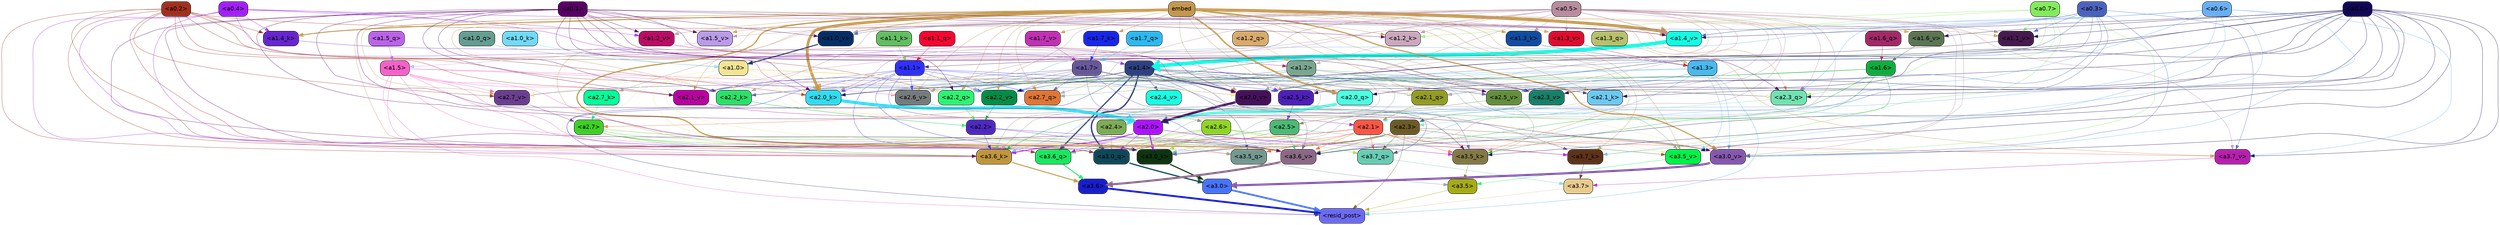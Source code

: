 strict digraph "" {
	graph [bgcolor=transparent,
		layout=dot,
		overlap=false,
		splines=true
	];
	"<a3.7>"	[color=black,
		fillcolor="#e8cb8f",
		fontname=Helvetica,
		shape=box,
		style="filled, rounded"];
	"<resid_post>"	[color=black,
		fillcolor="#6c6af2",
		fontname=Helvetica,
		shape=box,
		style="filled, rounded"];
	"<a3.7>" -> "<resid_post>"	[color="#e8cb8f",
		penwidth=0.6239100098609924];
	"<a3.6>"	[color=black,
		fillcolor="#181dce",
		fontname=Helvetica,
		shape=box,
		style="filled, rounded"];
	"<a3.6>" -> "<resid_post>"	[color="#181dce",
		penwidth=4.569062113761902];
	"<a3.5>"	[color=black,
		fillcolor="#a6ab15",
		fontname=Helvetica,
		shape=box,
		style="filled, rounded"];
	"<a3.5>" -> "<resid_post>"	[color="#a6ab15",
		penwidth=0.6];
	"<a3.0>"	[color=black,
		fillcolor="#4873fb",
		fontname=Helvetica,
		shape=box,
		style="filled, rounded"];
	"<a3.0>" -> "<resid_post>"	[color="#4873fb",
		penwidth=4.283544182777405];
	"<a2.3>"	[color=black,
		fillcolor="#6c5b27",
		fontname=Helvetica,
		shape=box,
		style="filled, rounded"];
	"<a2.3>" -> "<resid_post>"	[color="#6c5b27",
		penwidth=0.6];
	"<a3.7_q>"	[color=black,
		fillcolor="#68ccb3",
		fontname=Helvetica,
		shape=box,
		style="filled, rounded"];
	"<a2.3>" -> "<a3.7_q>"	[color="#6c5b27",
		penwidth=0.6];
	"<a3.6_q>"	[color=black,
		fillcolor="#1be65f",
		fontname=Helvetica,
		shape=box,
		style="filled, rounded"];
	"<a2.3>" -> "<a3.6_q>"	[color="#6c5b27",
		penwidth=0.6];
	"<a3.5_q>"	[color=black,
		fillcolor="#74988f",
		fontname=Helvetica,
		shape=box,
		style="filled, rounded"];
	"<a2.3>" -> "<a3.5_q>"	[color="#6c5b27",
		penwidth=0.6];
	"<a3.0_q>"	[color=black,
		fillcolor="#0e4858",
		fontname=Helvetica,
		shape=box,
		style="filled, rounded"];
	"<a2.3>" -> "<a3.0_q>"	[color="#6c5b27",
		penwidth=0.6];
	"<a3.0_k>"	[color=black,
		fillcolor="#0e3411",
		fontname=Helvetica,
		shape=box,
		style="filled, rounded"];
	"<a2.3>" -> "<a3.0_k>"	[color="#6c5b27",
		penwidth=0.6];
	"<a3.6_v>"	[color=black,
		fillcolor="#8b6886",
		fontname=Helvetica,
		shape=box,
		style="filled, rounded"];
	"<a2.3>" -> "<a3.6_v>"	[color="#6c5b27",
		penwidth=0.6];
	"<a3.5_v>"	[color=black,
		fillcolor="#02f048",
		fontname=Helvetica,
		shape=box,
		style="filled, rounded"];
	"<a2.3>" -> "<a3.5_v>"	[color="#6c5b27",
		penwidth=0.6];
	"<a3.0_v>"	[color=black,
		fillcolor="#8558ae",
		fontname=Helvetica,
		shape=box,
		style="filled, rounded"];
	"<a2.3>" -> "<a3.0_v>"	[color="#6c5b27",
		penwidth=0.6];
	"<a1.5>"	[color=black,
		fillcolor="#f560c9",
		fontname=Helvetica,
		shape=box,
		style="filled, rounded"];
	"<a1.5>" -> "<resid_post>"	[color="#f560c9",
		penwidth=0.6];
	"<a1.5>" -> "<a3.6_q>"	[color="#f560c9",
		penwidth=0.6];
	"<a1.5>" -> "<a3.5_q>"	[color="#f560c9",
		penwidth=0.6];
	"<a1.5>" -> "<a3.0_q>"	[color="#f560c9",
		penwidth=0.6];
	"<a3.6_k>"	[color=black,
		fillcolor="#bf963d",
		fontname=Helvetica,
		shape=box,
		style="filled, rounded"];
	"<a1.5>" -> "<a3.6_k>"	[color="#f560c9",
		penwidth=0.6];
	"<a1.5>" -> "<a3.0_k>"	[color="#f560c9",
		penwidth=0.6];
	"<a2.2_q>"	[color=black,
		fillcolor="#2ef273",
		fontname=Helvetica,
		shape=box,
		style="filled, rounded"];
	"<a1.5>" -> "<a2.2_q>"	[color="#f560c9",
		penwidth=0.6];
	"<a2.7_v>"	[color=black,
		fillcolor="#6b3d90",
		fontname=Helvetica,
		shape=box,
		style="filled, rounded"];
	"<a1.5>" -> "<a2.7_v>"	[color="#f560c9",
		penwidth=0.6];
	"<a2.6_v>"	[color=black,
		fillcolor="#757b7d",
		fontname=Helvetica,
		shape=box,
		style="filled, rounded"];
	"<a1.5>" -> "<a2.6_v>"	[color="#f560c9",
		penwidth=0.6];
	"<a2.1_v>"	[color=black,
		fillcolor="#b901a1",
		fontname=Helvetica,
		shape=box,
		style="filled, rounded"];
	"<a1.5>" -> "<a2.1_v>"	[color="#f560c9",
		penwidth=0.6];
	"<a1.4>"	[color=black,
		fillcolor="#2d407f",
		fontname=Helvetica,
		shape=box,
		style="filled, rounded"];
	"<a1.4>" -> "<resid_post>"	[color="#2d407f",
		penwidth=0.6];
	"<a1.4>" -> "<a3.7_q>"	[color="#2d407f",
		penwidth=0.6];
	"<a1.4>" -> "<a3.6_q>"	[color="#2d407f",
		penwidth=2.7536282539367676];
	"<a1.4>" -> "<a3.5_q>"	[color="#2d407f",
		penwidth=0.6];
	"<a1.4>" -> "<a3.0_q>"	[color="#2d407f",
		penwidth=3.3369133472442627];
	"<a2.3_q>"	[color=black,
		fillcolor="#72e2b1",
		fontname=Helvetica,
		shape=box,
		style="filled, rounded"];
	"<a1.4>" -> "<a2.3_q>"	[color="#2d407f",
		penwidth=0.6];
	"<a1.4>" -> "<a2.2_q>"	[color="#2d407f",
		penwidth=0.6];
	"<a2.1_q>"	[color=black,
		fillcolor="#939c22",
		fontname=Helvetica,
		shape=box,
		style="filled, rounded"];
	"<a1.4>" -> "<a2.1_q>"	[color="#2d407f",
		penwidth=0.6];
	"<a2.0_q>"	[color=black,
		fillcolor="#4dffe2",
		fontname=Helvetica,
		shape=box,
		style="filled, rounded"];
	"<a1.4>" -> "<a2.0_q>"	[color="#2d407f",
		penwidth=0.6];
	"<a2.1_k>"	[color=black,
		fillcolor="#6dc8ef",
		fontname=Helvetica,
		shape=box,
		style="filled, rounded"];
	"<a1.4>" -> "<a2.1_k>"	[color="#2d407f",
		penwidth=0.6];
	"<a1.4>" -> "<a2.7_v>"	[color="#2d407f",
		penwidth=0.6];
	"<a1.4>" -> "<a2.6_v>"	[color="#2d407f",
		penwidth=0.6];
	"<a2.5_v>"	[color=black,
		fillcolor="#638f3d",
		fontname=Helvetica,
		shape=box,
		style="filled, rounded"];
	"<a1.4>" -> "<a2.5_v>"	[color="#2d407f",
		penwidth=0.6];
	"<a2.4_v>"	[color=black,
		fillcolor="#18ffe4",
		fontname=Helvetica,
		shape=box,
		style="filled, rounded"];
	"<a1.4>" -> "<a2.4_v>"	[color="#2d407f",
		penwidth=0.6];
	"<a1.4>" -> "<a2.1_v>"	[color="#2d407f",
		penwidth=0.6];
	"<a2.0_v>"	[color=black,
		fillcolor="#451159",
		fontname=Helvetica,
		shape=box,
		style="filled, rounded"];
	"<a1.4>" -> "<a2.0_v>"	[color="#2d407f",
		penwidth=2.2818827629089355];
	"<a1.3>"	[color=black,
		fillcolor="#4ab9ed",
		fontname=Helvetica,
		shape=box,
		style="filled, rounded"];
	"<a1.3>" -> "<resid_post>"	[color="#4ab9ed",
		penwidth=0.6];
	"<a1.3>" -> "<a3.6_v>"	[color="#4ab9ed",
		penwidth=0.6];
	"<a1.3>" -> "<a3.5_v>"	[color="#4ab9ed",
		penwidth=0.6];
	"<a1.3>" -> "<a3.0_v>"	[color="#4ab9ed",
		penwidth=0.6];
	"<a1.3>" -> "<a2.2_q>"	[color="#4ab9ed",
		penwidth=0.6];
	"<a1.3>" -> "<a2.1_q>"	[color="#4ab9ed",
		penwidth=0.6];
	"<a2.2_k>"	[color=black,
		fillcolor="#2be068",
		fontname=Helvetica,
		shape=box,
		style="filled, rounded"];
	"<a1.3>" -> "<a2.2_k>"	[color="#4ab9ed",
		penwidth=0.6];
	"<a1.3>" -> "<a2.5_v>"	[color="#4ab9ed",
		penwidth=0.6];
	"<a3.7_q>" -> "<a3.7>"	[color="#68ccb3",
		penwidth=0.6];
	"<a3.6_q>" -> "<a3.6>"	[color="#1be65f",
		penwidth=2.0344843566417694];
	"<a3.5_q>" -> "<a3.5>"	[color="#74988f",
		penwidth=0.6];
	"<a3.0_q>" -> "<a3.0>"	[color="#0e4858",
		penwidth=2.863015294075012];
	"<a3.7_k>"	[color=black,
		fillcolor="#5d331a",
		fontname=Helvetica,
		shape=box,
		style="filled, rounded"];
	"<a3.7_k>" -> "<a3.7>"	[color="#5d331a",
		penwidth=0.6];
	"<a3.6_k>" -> "<a3.6>"	[color="#bf963d",
		penwidth=2.1770318150520325];
	"<a3.5_k>"	[color=black,
		fillcolor="#837946",
		fontname=Helvetica,
		shape=box,
		style="filled, rounded"];
	"<a3.5_k>" -> "<a3.5>"	[color="#837946",
		penwidth=0.6];
	"<a3.0_k>" -> "<a3.0>"	[color="#0e3411",
		penwidth=2.6323853135108948];
	"<a3.7_v>"	[color=black,
		fillcolor="#b71fae",
		fontname=Helvetica,
		shape=box,
		style="filled, rounded"];
	"<a3.7_v>" -> "<a3.7>"	[color="#b71fae",
		penwidth=0.6];
	"<a3.6_v>" -> "<a3.6>"	[color="#8b6886",
		penwidth=4.972373723983765];
	"<a3.5_v>" -> "<a3.5>"	[color="#02f048",
		penwidth=0.6];
	"<a3.0_v>" -> "<a3.0>"	[color="#8558ae",
		penwidth=5.1638524532318115];
	"<a2.6>"	[color=black,
		fillcolor="#90d427",
		fontname=Helvetica,
		shape=box,
		style="filled, rounded"];
	"<a2.6>" -> "<a3.7_q>"	[color="#90d427",
		penwidth=0.6];
	"<a2.6>" -> "<a3.6_q>"	[color="#90d427",
		penwidth=0.6];
	"<a2.6>" -> "<a3.0_q>"	[color="#90d427",
		penwidth=0.6];
	"<a2.6>" -> "<a3.7_k>"	[color="#90d427",
		penwidth=0.6];
	"<a2.6>" -> "<a3.6_k>"	[color="#90d427",
		penwidth=0.6];
	"<a2.6>" -> "<a3.5_k>"	[color="#90d427",
		penwidth=0.6];
	"<a2.6>" -> "<a3.0_k>"	[color="#90d427",
		penwidth=0.6];
	"<a2.1>"	[color=black,
		fillcolor="#f65746",
		fontname=Helvetica,
		shape=box,
		style="filled, rounded"];
	"<a2.1>" -> "<a3.7_q>"	[color="#f65746",
		penwidth=0.6];
	"<a2.1>" -> "<a3.6_q>"	[color="#f65746",
		penwidth=0.6];
	"<a2.1>" -> "<a3.5_q>"	[color="#f65746",
		penwidth=0.6];
	"<a2.1>" -> "<a3.0_q>"	[color="#f65746",
		penwidth=0.6];
	"<a2.1>" -> "<a3.7_k>"	[color="#f65746",
		penwidth=0.6];
	"<a2.1>" -> "<a3.6_k>"	[color="#f65746",
		penwidth=0.6];
	"<a2.1>" -> "<a3.5_k>"	[color="#f65746",
		penwidth=0.6];
	"<a2.1>" -> "<a3.0_k>"	[color="#f65746",
		penwidth=0.6];
	"<a2.1>" -> "<a3.7_v>"	[color="#f65746",
		penwidth=0.6];
	"<a2.1>" -> "<a3.6_v>"	[color="#f65746",
		penwidth=0.6];
	"<a2.1>" -> "<a3.0_v>"	[color="#f65746",
		penwidth=0.6];
	"<a2.7>"	[color=black,
		fillcolor="#40ce27",
		fontname=Helvetica,
		shape=box,
		style="filled, rounded"];
	"<a2.7>" -> "<a3.6_q>"	[color="#40ce27",
		penwidth=0.6];
	"<a2.7>" -> "<a3.0_q>"	[color="#40ce27",
		penwidth=0.6];
	"<a2.7>" -> "<a3.6_k>"	[color="#40ce27",
		penwidth=0.6];
	"<a2.7>" -> "<a3.0_k>"	[color="#40ce27",
		penwidth=0.6];
	"<a2.7>" -> "<a3.6_v>"	[color="#40ce27",
		penwidth=0.6];
	"<a2.5>"	[color=black,
		fillcolor="#4cb975",
		fontname=Helvetica,
		shape=box,
		style="filled, rounded"];
	"<a2.5>" -> "<a3.6_q>"	[color="#4cb975",
		penwidth=0.6];
	"<a2.5>" -> "<a3.0_q>"	[color="#4cb975",
		penwidth=0.6];
	"<a2.5>" -> "<a3.0_k>"	[color="#4cb975",
		penwidth=0.6];
	"<a2.5>" -> "<a3.6_v>"	[color="#4cb975",
		penwidth=0.6];
	"<a2.5>" -> "<a3.0_v>"	[color="#4cb975",
		penwidth=0.6];
	"<a2.0>"	[color=black,
		fillcolor="#ad13fe",
		fontname=Helvetica,
		shape=box,
		style="filled, rounded"];
	"<a2.0>" -> "<a3.6_q>"	[color="#ad13fe",
		penwidth=0.6];
	"<a2.0>" -> "<a3.0_q>"	[color="#ad13fe",
		penwidth=0.6];
	"<a2.0>" -> "<a3.7_k>"	[color="#ad13fe",
		penwidth=0.6];
	"<a2.0>" -> "<a3.6_k>"	[color="#ad13fe",
		penwidth=1.7047871947288513];
	"<a2.0>" -> "<a3.5_k>"	[color="#ad13fe",
		penwidth=0.6];
	"<a2.0>" -> "<a3.0_k>"	[color="#ad13fe",
		penwidth=2.239806979894638];
	"<a1.1>"	[color=black,
		fillcolor="#2f30fc",
		fontname=Helvetica,
		shape=box,
		style="filled, rounded"];
	"<a1.1>" -> "<a3.6_q>"	[color="#2f30fc",
		penwidth=0.6];
	"<a1.1>" -> "<a3.0_q>"	[color="#2f30fc",
		penwidth=0.6];
	"<a1.1>" -> "<a3.0_k>"	[color="#2f30fc",
		penwidth=0.6];
	"<a1.1>" -> "<a3.6_v>"	[color="#2f30fc",
		penwidth=0.6];
	"<a2.7_q>"	[color=black,
		fillcolor="#de7536",
		fontname=Helvetica,
		shape=box,
		style="filled, rounded"];
	"<a1.1>" -> "<a2.7_q>"	[color="#2f30fc",
		penwidth=0.6];
	"<a2.5_k>"	[color=black,
		fillcolor="#4e1eb9",
		fontname=Helvetica,
		shape=box,
		style="filled, rounded"];
	"<a1.1>" -> "<a2.5_k>"	[color="#2f30fc",
		penwidth=0.6];
	"<a2.0_k>"	[color=black,
		fillcolor="#30dcf1",
		fontname=Helvetica,
		shape=box,
		style="filled, rounded"];
	"<a1.1>" -> "<a2.0_k>"	[color="#2f30fc",
		penwidth=0.6];
	"<a1.1>" -> "<a2.6_v>"	[color="#2f30fc",
		penwidth=0.6];
	"<a2.2_v>"	[color=black,
		fillcolor="#038d47",
		fontname=Helvetica,
		shape=box,
		style="filled, rounded"];
	"<a1.1>" -> "<a2.2_v>"	[color="#2f30fc",
		penwidth=0.6];
	"<a1.1>" -> "<a2.1_v>"	[color="#2f30fc",
		penwidth=0.6];
	"<a1.1>" -> "<a2.0_v>"	[color="#2f30fc",
		penwidth=0.6];
	"<a0.4>"	[color=black,
		fillcolor="#a020f5",
		fontname=Helvetica,
		shape=box,
		style="filled, rounded"];
	"<a0.4>" -> "<a3.6_q>"	[color="#a020f5",
		penwidth=0.6];
	"<a0.4>" -> "<a3.0_q>"	[color="#a020f5",
		penwidth=0.6];
	"<a0.4>" -> "<a3.6_k>"	[color="#a020f5",
		penwidth=0.6];
	"<a0.4>" -> "<a2.5_k>"	[color="#a020f5",
		penwidth=0.6];
	"<a0.4>" -> "<a2.0_k>"	[color="#a020f5",
		penwidth=0.6];
	"<a1.4_k>"	[color=black,
		fillcolor="#6725d0",
		fontname=Helvetica,
		shape=box,
		style="filled, rounded"];
	"<a0.4>" -> "<a1.4_k>"	[color="#a020f5",
		penwidth=0.6];
	"<a1.4_v>"	[color=black,
		fillcolor="#11fde3",
		fontname=Helvetica,
		shape=box,
		style="filled, rounded"];
	"<a0.4>" -> "<a1.4_v>"	[color="#a020f5",
		penwidth=0.6];
	"<a1.2_v>"	[color=black,
		fillcolor="#ba0b65",
		fontname=Helvetica,
		shape=box,
		style="filled, rounded"];
	"<a0.4>" -> "<a1.2_v>"	[color="#a020f5",
		penwidth=0.6];
	"<a0.2>"	[color=black,
		fillcolor="#a0301e",
		fontname=Helvetica,
		shape=box,
		style="filled, rounded"];
	"<a0.2>" -> "<a3.6_q>"	[color="#a0301e",
		penwidth=0.6];
	"<a0.2>" -> "<a3.0_q>"	[color="#a0301e",
		penwidth=0.6];
	"<a0.2>" -> "<a3.6_k>"	[color="#a0301e",
		penwidth=0.6];
	"<a0.2>" -> "<a3.0_k>"	[color="#a0301e",
		penwidth=0.6];
	"<a0.2>" -> "<a2.2_q>"	[color="#a0301e",
		penwidth=0.6];
	"<a0.2>" -> "<a2.2_k>"	[color="#a0301e",
		penwidth=0.6];
	"<a0.2>" -> "<a2.0_k>"	[color="#a0301e",
		penwidth=0.6];
	"<a0.2>" -> "<a2.7_v>"	[color="#a0301e",
		penwidth=0.6];
	"<a0.2>" -> "<a2.1_v>"	[color="#a0301e",
		penwidth=0.6];
	"<a0.2>" -> "<a2.0_v>"	[color="#a0301e",
		penwidth=0.6];
	"<a0.2>" -> "<a1.4_k>"	[color="#a0301e",
		penwidth=0.6];
	"<a0.2>" -> "<a1.4_v>"	[color="#a0301e",
		penwidth=0.6];
	"<a2.4>"	[color=black,
		fillcolor="#7eab57",
		fontname=Helvetica,
		shape=box,
		style="filled, rounded"];
	"<a2.4>" -> "<a3.5_q>"	[color="#7eab57",
		penwidth=0.6];
	"<a2.4>" -> "<a3.0_q>"	[color="#7eab57",
		penwidth=0.6];
	"<a1.2>"	[color=black,
		fillcolor="#7aa690",
		fontname=Helvetica,
		shape=box,
		style="filled, rounded"];
	"<a1.2>" -> "<a3.0_q>"	[color="#7aa690",
		penwidth=0.6];
	"<a1.2>" -> "<a3.6_k>"	[color="#7aa690",
		penwidth=0.6];
	"<a1.2>" -> "<a3.5_k>"	[color="#7aa690",
		penwidth=0.6];
	"<a1.2>" -> "<a3.0_k>"	[color="#7aa690",
		penwidth=0.6];
	"<a1.2>" -> "<a3.5_v>"	[color="#7aa690",
		penwidth=0.6];
	"<a1.2>" -> "<a2.7_q>"	[color="#7aa690",
		penwidth=0.6];
	"<a1.2>" -> "<a2.2_q>"	[color="#7aa690",
		penwidth=0.6];
	"<a1.2>" -> "<a2.2_k>"	[color="#7aa690",
		penwidth=0.6];
	"<a1.2>" -> "<a2.6_v>"	[color="#7aa690",
		penwidth=0.6];
	"<a1.2>" -> "<a2.5_v>"	[color="#7aa690",
		penwidth=0.6];
	"<a2.3_v>"	[color=black,
		fillcolor="#168168",
		fontname=Helvetica,
		shape=box,
		style="filled, rounded"];
	"<a1.2>" -> "<a2.3_v>"	[color="#7aa690",
		penwidth=0.6];
	"<a1.2>" -> "<a2.0_v>"	[color="#7aa690",
		penwidth=0.6];
	"<a1.7>"	[color=black,
		fillcolor="#665799",
		fontname=Helvetica,
		shape=box,
		style="filled, rounded"];
	"<a1.7>" -> "<a3.7_k>"	[color="#665799",
		penwidth=0.6];
	"<a1.7>" -> "<a3.5_k>"	[color="#665799",
		penwidth=0.6];
	"<a1.7>" -> "<a3.6_v>"	[color="#665799",
		penwidth=0.6];
	"<a1.7>" -> "<a2.7_q>"	[color="#665799",
		penwidth=0.6];
	"<a1.7>" -> "<a2.2_q>"	[color="#665799",
		penwidth=0.6];
	"<a1.7>" -> "<a2.0_q>"	[color="#665799",
		penwidth=0.6];
	"<a1.7>" -> "<a2.2_k>"	[color="#665799",
		penwidth=0.6];
	"<a1.7>" -> "<a2.0_k>"	[color="#665799",
		penwidth=0.6];
	"<a1.7>" -> "<a2.5_v>"	[color="#665799",
		penwidth=0.6];
	"<a1.7>" -> "<a2.3_v>"	[color="#665799",
		penwidth=0.6];
	"<a1.7>" -> "<a2.2_v>"	[color="#665799",
		penwidth=0.6];
	"<a0.7>"	[color=black,
		fillcolor="#83ea5e",
		fontname=Helvetica,
		shape=box,
		style="filled, rounded"];
	"<a0.7>" -> "<a3.7_k>"	[color="#83ea5e",
		penwidth=0.6];
	"<a0.7>" -> "<a3.0_v>"	[color="#83ea5e",
		penwidth=0.6];
	"<a0.7>" -> "<a2.3_q>"	[color="#83ea5e",
		penwidth=0.6];
	"<a0.7>" -> "<a2.2_q>"	[color="#83ea5e",
		penwidth=0.6];
	"<a1.2_k>"	[color=black,
		fillcolor="#cba8bc",
		fontname=Helvetica,
		shape=box,
		style="filled, rounded"];
	"<a0.7>" -> "<a1.2_k>"	[color="#83ea5e",
		penwidth=0.6];
	"<a0.7>" -> "<a1.4_v>"	[color="#83ea5e",
		penwidth=0.6];
	"<a1.1_v>"	[color=black,
		fillcolor="#461a4f",
		fontname=Helvetica,
		shape=box,
		style="filled, rounded"];
	"<a0.7>" -> "<a1.1_v>"	[color="#83ea5e",
		penwidth=0.6];
	"<a0.6>"	[color=black,
		fillcolor="#69aff4",
		fontname=Helvetica,
		shape=box,
		style="filled, rounded"];
	"<a0.6>" -> "<a3.7_k>"	[color="#69aff4",
		penwidth=0.6];
	"<a0.6>" -> "<a3.6_k>"	[color="#69aff4",
		penwidth=0.6];
	"<a0.6>" -> "<a3.0_k>"	[color="#69aff4",
		penwidth=0.6];
	"<a0.6>" -> "<a3.7_v>"	[color="#69aff4",
		penwidth=0.6];
	"<a0.6>" -> "<a3.6_v>"	[color="#69aff4",
		penwidth=0.6];
	"<a0.6>" -> "<a3.0_v>"	[color="#69aff4",
		penwidth=0.6];
	"<a0.6>" -> "<a2.3_q>"	[color="#69aff4",
		penwidth=0.6];
	"<a0.6>" -> "<a2.2_q>"	[color="#69aff4",
		penwidth=0.6];
	"<a0.6>" -> "<a1.4_v>"	[color="#69aff4",
		penwidth=0.6];
	embed	[color=black,
		fillcolor="#c3974d",
		fontname=Helvetica,
		shape=box,
		style="filled, rounded"];
	embed -> "<a3.7_k>"	[color="#c3974d",
		penwidth=0.6];
	embed -> "<a3.6_k>"	[color="#c3974d",
		penwidth=0.6];
	embed -> "<a3.5_k>"	[color="#c3974d",
		penwidth=0.6];
	embed -> "<a3.0_k>"	[color="#c3974d",
		penwidth=0.6];
	embed -> "<a3.7_v>"	[color="#c3974d",
		penwidth=0.6];
	embed -> "<a3.6_v>"	[color="#c3974d",
		penwidth=2.7369276881217957];
	embed -> "<a3.5_v>"	[color="#c3974d",
		penwidth=0.6];
	embed -> "<a3.0_v>"	[color="#c3974d",
		penwidth=2.5778204202651978];
	embed -> "<a2.7_q>"	[color="#c3974d",
		penwidth=0.6];
	embed -> "<a2.3_q>"	[color="#c3974d",
		penwidth=0.6];
	embed -> "<a2.2_q>"	[color="#c3974d",
		penwidth=0.6];
	embed -> "<a2.1_q>"	[color="#c3974d",
		penwidth=0.6];
	embed -> "<a2.0_q>"	[color="#c3974d",
		penwidth=3.459219217300415];
	embed -> "<a2.5_k>"	[color="#c3974d",
		penwidth=0.6];
	embed -> "<a2.2_k>"	[color="#c3974d",
		penwidth=0.6363201141357422];
	embed -> "<a2.1_k>"	[color="#c3974d",
		penwidth=0.6];
	embed -> "<a2.0_k>"	[color="#c3974d",
		penwidth=6.407642982900143];
	embed -> "<a2.7_v>"	[color="#c3974d",
		penwidth=0.6];
	embed -> "<a2.6_v>"	[color="#c3974d",
		penwidth=0.6];
	embed -> "<a2.5_v>"	[color="#c3974d",
		penwidth=0.6];
	embed -> "<a2.3_v>"	[color="#c3974d",
		penwidth=0.6];
	embed -> "<a2.2_v>"	[color="#c3974d",
		penwidth=0.6175012588500977];
	embed -> "<a2.1_v>"	[color="#c3974d",
		penwidth=0.6];
	embed -> "<a2.0_v>"	[color="#c3974d",
		penwidth=0.6];
	"<a1.7_k>"	[color=black,
		fillcolor="#1727ea",
		fontname=Helvetica,
		shape=box,
		style="filled, rounded"];
	embed -> "<a1.7_k>"	[color="#c3974d",
		penwidth=0.6];
	embed -> "<a1.4_k>"	[color="#c3974d",
		penwidth=2.1454997062683105];
	"<a1.3_k>"	[color=black,
		fillcolor="#0f4ca2",
		fontname=Helvetica,
		shape=box,
		style="filled, rounded"];
	embed -> "<a1.3_k>"	[color="#c3974d",
		penwidth=0.6];
	embed -> "<a1.2_k>"	[color="#c3974d",
		penwidth=0.6];
	"<a1.7_v>"	[color=black,
		fillcolor="#c130b4",
		fontname=Helvetica,
		shape=box,
		style="filled, rounded"];
	embed -> "<a1.7_v>"	[color="#c3974d",
		penwidth=0.6];
	"<a1.6_v>"	[color=black,
		fillcolor="#5b7552",
		fontname=Helvetica,
		shape=box,
		style="filled, rounded"];
	embed -> "<a1.6_v>"	[color="#c3974d",
		penwidth=0.6];
	"<a1.5_v>"	[color=black,
		fillcolor="#ba9be8",
		fontname=Helvetica,
		shape=box,
		style="filled, rounded"];
	embed -> "<a1.5_v>"	[color="#c3974d",
		penwidth=0.6];
	embed -> "<a1.4_v>"	[color="#c3974d",
		penwidth=6.860090345144272];
	"<a1.3_v>"	[color=black,
		fillcolor="#e10b2f",
		fontname=Helvetica,
		shape=box,
		style="filled, rounded"];
	embed -> "<a1.3_v>"	[color="#c3974d",
		penwidth=0.6];
	embed -> "<a1.2_v>"	[color="#c3974d",
		penwidth=0.6];
	embed -> "<a1.1_v>"	[color="#c3974d",
		penwidth=0.6];
	"<a1.0_v>"	[color=black,
		fillcolor="#052e66",
		fontname=Helvetica,
		shape=box,
		style="filled, rounded"];
	embed -> "<a1.0_v>"	[color="#c3974d",
		penwidth=1.2940821647644043];
	"<a2.2>"	[color=black,
		fillcolor="#4d29c0",
		fontname=Helvetica,
		shape=box,
		style="filled, rounded"];
	"<a2.2>" -> "<a3.6_k>"	[color="#4d29c0",
		penwidth=0.6];
	"<a2.2>" -> "<a3.0_k>"	[color="#4d29c0",
		penwidth=0.6];
	"<a2.2>" -> "<a3.6_v>"	[color="#4d29c0",
		penwidth=0.6];
	"<a1.6>"	[color=black,
		fillcolor="#0dad3e",
		fontname=Helvetica,
		shape=box,
		style="filled, rounded"];
	"<a1.6>" -> "<a3.6_k>"	[color="#0dad3e",
		penwidth=0.6];
	"<a1.6>" -> "<a3.5_k>"	[color="#0dad3e",
		penwidth=0.6];
	"<a1.6>" -> "<a3.6_v>"	[color="#0dad3e",
		penwidth=0.6];
	"<a1.6>" -> "<a2.0_k>"	[color="#0dad3e",
		penwidth=0.6];
	"<a1.6>" -> "<a2.0_v>"	[color="#0dad3e",
		penwidth=0.6];
	"<a1.0>"	[color=black,
		fillcolor="#f1e495",
		fontname=Helvetica,
		shape=box,
		style="filled, rounded"];
	"<a1.0>" -> "<a3.6_k>"	[color="#f1e495",
		penwidth=0.6];
	"<a1.0>" -> "<a3.0_k>"	[color="#f1e495",
		penwidth=0.6];
	"<a1.0>" -> "<a3.6_v>"	[color="#f1e495",
		penwidth=0.6];
	"<a1.0>" -> "<a3.5_v>"	[color="#f1e495",
		penwidth=0.6];
	"<a1.0>" -> "<a3.0_v>"	[color="#f1e495",
		penwidth=0.6];
	"<a1.0>" -> "<a2.3_q>"	[color="#f1e495",
		penwidth=0.6];
	"<a1.0>" -> "<a2.2_q>"	[color="#f1e495",
		penwidth=0.6];
	"<a1.0>" -> "<a2.1_q>"	[color="#f1e495",
		penwidth=0.6];
	"<a2.7_k>"	[color=black,
		fillcolor="#04fe9a",
		fontname=Helvetica,
		shape=box,
		style="filled, rounded"];
	"<a1.0>" -> "<a2.7_k>"	[color="#f1e495",
		penwidth=0.6];
	"<a1.0>" -> "<a2.2_k>"	[color="#f1e495",
		penwidth=0.6];
	"<a1.0>" -> "<a2.0_k>"	[color="#f1e495",
		penwidth=0.6];
	"<a1.0>" -> "<a2.7_v>"	[color="#f1e495",
		penwidth=0.6];
	"<a1.0>" -> "<a2.6_v>"	[color="#f1e495",
		penwidth=0.6];
	"<a1.0>" -> "<a2.0_v>"	[color="#f1e495",
		penwidth=1.2978954315185547];
	"<a0.5>"	[color=black,
		fillcolor="#b78c9f",
		fontname=Helvetica,
		shape=box,
		style="filled, rounded"];
	"<a0.5>" -> "<a3.6_k>"	[color="#b78c9f",
		penwidth=0.6];
	"<a0.5>" -> "<a3.7_v>"	[color="#b78c9f",
		penwidth=0.6];
	"<a0.5>" -> "<a3.6_v>"	[color="#b78c9f",
		penwidth=0.6];
	"<a0.5>" -> "<a3.5_v>"	[color="#b78c9f",
		penwidth=0.6];
	"<a0.5>" -> "<a3.0_v>"	[color="#b78c9f",
		penwidth=0.6];
	"<a0.5>" -> "<a2.7_q>"	[color="#b78c9f",
		penwidth=0.6];
	"<a0.5>" -> "<a2.3_q>"	[color="#b78c9f",
		penwidth=0.6];
	"<a0.5>" -> "<a2.2_q>"	[color="#b78c9f",
		penwidth=0.6];
	"<a0.5>" -> "<a2.1_q>"	[color="#b78c9f",
		penwidth=0.6];
	"<a0.5>" -> "<a2.0_q>"	[color="#b78c9f",
		penwidth=0.6];
	"<a0.5>" -> "<a2.7_k>"	[color="#b78c9f",
		penwidth=0.6];
	"<a0.5>" -> "<a2.5_k>"	[color="#b78c9f",
		penwidth=0.6];
	"<a0.5>" -> "<a2.2_k>"	[color="#b78c9f",
		penwidth=0.6];
	"<a0.5>" -> "<a2.1_k>"	[color="#b78c9f",
		penwidth=0.6];
	"<a0.5>" -> "<a2.0_k>"	[color="#b78c9f",
		penwidth=0.7721366882324219];
	"<a0.5>" -> "<a2.6_v>"	[color="#b78c9f",
		penwidth=0.6];
	"<a0.5>" -> "<a2.3_v>"	[color="#b78c9f",
		penwidth=0.6];
	"<a0.5>" -> "<a2.1_v>"	[color="#b78c9f",
		penwidth=0.6];
	"<a0.5>" -> "<a2.0_v>"	[color="#b78c9f",
		penwidth=0.6];
	"<a0.5>" -> "<a1.3_k>"	[color="#b78c9f",
		penwidth=0.6];
	"<a0.5>" -> "<a1.2_k>"	[color="#b78c9f",
		penwidth=0.6];
	"<a0.5>" -> "<a1.5_v>"	[color="#b78c9f",
		penwidth=0.6];
	"<a0.5>" -> "<a1.4_v>"	[color="#b78c9f",
		penwidth=1.0206317901611328];
	"<a0.5>" -> "<a1.3_v>"	[color="#b78c9f",
		penwidth=0.6];
	"<a0.5>" -> "<a1.2_v>"	[color="#b78c9f",
		penwidth=0.6];
	"<a0.5>" -> "<a1.1_v>"	[color="#b78c9f",
		penwidth=0.6];
	"<a0.5>" -> "<a1.0_v>"	[color="#b78c9f",
		penwidth=0.6];
	"<a0.1>"	[color=black,
		fillcolor="#580063",
		fontname=Helvetica,
		shape=box,
		style="filled, rounded"];
	"<a0.1>" -> "<a3.6_k>"	[color="#580063",
		penwidth=0.6];
	"<a0.1>" -> "<a3.5_k>"	[color="#580063",
		penwidth=0.6];
	"<a0.1>" -> "<a3.0_k>"	[color="#580063",
		penwidth=0.6];
	"<a0.1>" -> "<a3.6_v>"	[color="#580063",
		penwidth=0.6];
	"<a0.1>" -> "<a3.0_v>"	[color="#580063",
		penwidth=0.6];
	"<a0.1>" -> "<a2.3_q>"	[color="#580063",
		penwidth=0.6];
	"<a0.1>" -> "<a2.2_q>"	[color="#580063",
		penwidth=0.6];
	"<a0.1>" -> "<a2.2_k>"	[color="#580063",
		penwidth=0.6];
	"<a0.1>" -> "<a2.0_k>"	[color="#580063",
		penwidth=0.6];
	"<a0.1>" -> "<a2.5_v>"	[color="#580063",
		penwidth=0.6];
	"<a0.1>" -> "<a2.3_v>"	[color="#580063",
		penwidth=0.6];
	"<a0.1>" -> "<a2.1_v>"	[color="#580063",
		penwidth=0.6];
	"<a0.1>" -> "<a2.0_v>"	[color="#580063",
		penwidth=0.6];
	"<a0.1>" -> "<a1.2_k>"	[color="#580063",
		penwidth=0.6];
	"<a0.1>" -> "<a1.5_v>"	[color="#580063",
		penwidth=0.6];
	"<a0.1>" -> "<a1.4_v>"	[color="#580063",
		penwidth=0.6];
	"<a0.1>" -> "<a1.2_v>"	[color="#580063",
		penwidth=0.6];
	"<a0.1>" -> "<a1.0_v>"	[color="#580063",
		penwidth=0.6];
	"<a0.0>"	[color=black,
		fillcolor="#120755",
		fontname=Helvetica,
		shape=box,
		style="filled, rounded"];
	"<a0.0>" -> "<a3.5_k>"	[color="#120755",
		penwidth=0.6];
	"<a0.0>" -> "<a3.7_v>"	[color="#120755",
		penwidth=0.6];
	"<a0.0>" -> "<a3.6_v>"	[color="#120755",
		penwidth=0.6];
	"<a0.0>" -> "<a3.5_v>"	[color="#120755",
		penwidth=0.6];
	"<a0.0>" -> "<a3.0_v>"	[color="#120755",
		penwidth=0.6];
	"<a0.0>" -> "<a2.3_q>"	[color="#120755",
		penwidth=0.6];
	"<a0.0>" -> "<a2.0_q>"	[color="#120755",
		penwidth=0.6];
	"<a0.0>" -> "<a2.5_k>"	[color="#120755",
		penwidth=0.6];
	"<a0.0>" -> "<a2.1_k>"	[color="#120755",
		penwidth=0.6];
	"<a0.0>" -> "<a2.0_k>"	[color="#120755",
		penwidth=0.6];
	"<a0.0>" -> "<a2.5_v>"	[color="#120755",
		penwidth=0.6];
	"<a0.0>" -> "<a2.3_v>"	[color="#120755",
		penwidth=0.6];
	"<a0.0>" -> "<a2.2_v>"	[color="#120755",
		penwidth=0.6];
	"<a0.0>" -> "<a2.0_v>"	[color="#120755",
		penwidth=0.6];
	"<a0.0>" -> "<a1.6_v>"	[color="#120755",
		penwidth=0.6];
	"<a0.0>" -> "<a1.4_v>"	[color="#120755",
		penwidth=0.6];
	"<a0.0>" -> "<a1.1_v>"	[color="#120755",
		penwidth=0.6];
	"<a0.3>"	[color=black,
		fillcolor="#4b62bc",
		fontname=Helvetica,
		shape=box,
		style="filled, rounded"];
	"<a0.3>" -> "<a3.0_k>"	[color="#4b62bc",
		penwidth=0.6];
	"<a0.3>" -> "<a3.7_v>"	[color="#4b62bc",
		penwidth=0.6];
	"<a0.3>" -> "<a3.0_v>"	[color="#4b62bc",
		penwidth=0.6];
	"<a0.3>" -> "<a2.5_v>"	[color="#4b62bc",
		penwidth=0.6];
	"<a0.3>" -> "<a2.1_v>"	[color="#4b62bc",
		penwidth=0.6];
	"<a0.3>" -> "<a2.0_v>"	[color="#4b62bc",
		penwidth=0.6];
	"<a0.3>" -> "<a1.4_v>"	[color="#4b62bc",
		penwidth=0.6];
	"<a0.3>" -> "<a1.1_v>"	[color="#4b62bc",
		penwidth=0.6];
	"<a0.3>" -> "<a1.0_v>"	[color="#4b62bc",
		penwidth=0.6];
	"<a2.7_q>" -> "<a2.7>"	[color="#de7536",
		penwidth=0.6];
	"<a2.3_q>" -> "<a2.3>"	[color="#72e2b1",
		penwidth=0.6];
	"<a2.2_q>" -> "<a2.2>"	[color="#2ef273",
		penwidth=0.7441773414611816];
	"<a2.1_q>" -> "<a2.1>"	[color="#939c22",
		penwidth=0.6];
	"<a2.0_q>" -> "<a2.0>"	[color="#4dffe2",
		penwidth=6.422367453575134];
	"<a2.7_k>" -> "<a2.7>"	[color="#04fe9a",
		penwidth=0.6];
	"<a2.5_k>" -> "<a2.5>"	[color="#4e1eb9",
		penwidth=0.6];
	"<a2.2_k>" -> "<a2.2>"	[color="#2be068",
		penwidth=0.8810110092163086];
	"<a2.1_k>" -> "<a2.1>"	[color="#6dc8ef",
		penwidth=0.6];
	"<a2.0_k>" -> "<a2.0>"	[color="#30dcf1",
		penwidth=7.398894429206848];
	"<a2.7_v>" -> "<a2.7>"	[color="#6b3d90",
		penwidth=0.6];
	"<a2.6_v>" -> "<a2.6>"	[color="#757b7d",
		penwidth=0.6];
	"<a2.5_v>" -> "<a2.5>"	[color="#638f3d",
		penwidth=0.6];
	"<a2.4_v>" -> "<a2.4>"	[color="#18ffe4",
		penwidth=0.6];
	"<a2.3_v>" -> "<a2.3>"	[color="#168168",
		penwidth=0.6];
	"<a2.2_v>" -> "<a2.2>"	[color="#038d47",
		penwidth=0.6];
	"<a2.1_v>" -> "<a2.1>"	[color="#b901a1",
		penwidth=0.6];
	"<a2.0_v>" -> "<a2.0>"	[color="#451159",
		penwidth=5.395828627049923];
	"<a1.7_q>"	[color=black,
		fillcolor="#2cb9ef",
		fontname=Helvetica,
		shape=box,
		style="filled, rounded"];
	"<a1.7_q>" -> "<a1.7>"	[color="#2cb9ef",
		penwidth=0.6];
	"<a1.6_q>"	[color=black,
		fillcolor="#a32967",
		fontname=Helvetica,
		shape=box,
		style="filled, rounded"];
	"<a1.6_q>" -> "<a1.6>"	[color="#a32967",
		penwidth=0.6];
	"<a1.5_q>"	[color=black,
		fillcolor="#bb63e8",
		fontname=Helvetica,
		shape=box,
		style="filled, rounded"];
	"<a1.5_q>" -> "<a1.5>"	[color="#bb63e8",
		penwidth=0.6];
	"<a1.3_q>"	[color=black,
		fillcolor="#b6c06d",
		fontname=Helvetica,
		shape=box,
		style="filled, rounded"];
	"<a1.3_q>" -> "<a1.3>"	[color="#b6c06d",
		penwidth=0.6];
	"<a1.2_q>"	[color=black,
		fillcolor="#d8aa6c",
		fontname=Helvetica,
		shape=box,
		style="filled, rounded"];
	"<a1.2_q>" -> "<a1.2>"	[color="#d8aa6c",
		penwidth=0.6];
	"<a1.1_q>"	[color=black,
		fillcolor="#f80631",
		fontname=Helvetica,
		shape=box,
		style="filled, rounded"];
	"<a1.1_q>" -> "<a1.1>"	[color="#f80631",
		penwidth=0.6];
	"<a1.0_q>"	[color=black,
		fillcolor="#649d91",
		fontname=Helvetica,
		shape=box,
		style="filled, rounded"];
	"<a1.0_q>" -> "<a1.0>"	[color="#649d91",
		penwidth=0.6];
	"<a1.7_k>" -> "<a1.7>"	[color="#1727ea",
		penwidth=0.6];
	"<a1.4_k>" -> "<a1.4>"	[color="#6725d0",
		penwidth=0.6];
	"<a1.3_k>" -> "<a1.3>"	[color="#0f4ca2",
		penwidth=0.6];
	"<a1.2_k>" -> "<a1.2>"	[color="#cba8bc",
		penwidth=0.6];
	"<a1.1_k>"	[color=black,
		fillcolor="#63bd61",
		fontname=Helvetica,
		shape=box,
		style="filled, rounded"];
	"<a1.1_k>" -> "<a1.1>"	[color="#63bd61",
		penwidth=0.6];
	"<a1.0_k>"	[color=black,
		fillcolor="#72daf7",
		fontname=Helvetica,
		shape=box,
		style="filled, rounded"];
	"<a1.0_k>" -> "<a1.0>"	[color="#72daf7",
		penwidth=0.6];
	"<a1.7_v>" -> "<a1.7>"	[color="#c130b4",
		penwidth=0.6];
	"<a1.6_v>" -> "<a1.6>"	[color="#5b7552",
		penwidth=0.6];
	"<a1.5_v>" -> "<a1.5>"	[color="#ba9be8",
		penwidth=0.6];
	"<a1.4_v>" -> "<a1.4>"	[color="#11fde3",
		penwidth=8.774570226669312];
	"<a1.3_v>" -> "<a1.3>"	[color="#e10b2f",
		penwidth=0.6];
	"<a1.2_v>" -> "<a1.2>"	[color="#ba0b65",
		penwidth=0.6];
	"<a1.1_v>" -> "<a1.1>"	[color="#461a4f",
		penwidth=0.6];
	"<a1.0_v>" -> "<a1.0>"	[color="#052e66",
		penwidth=2.0497570037841797];
}
